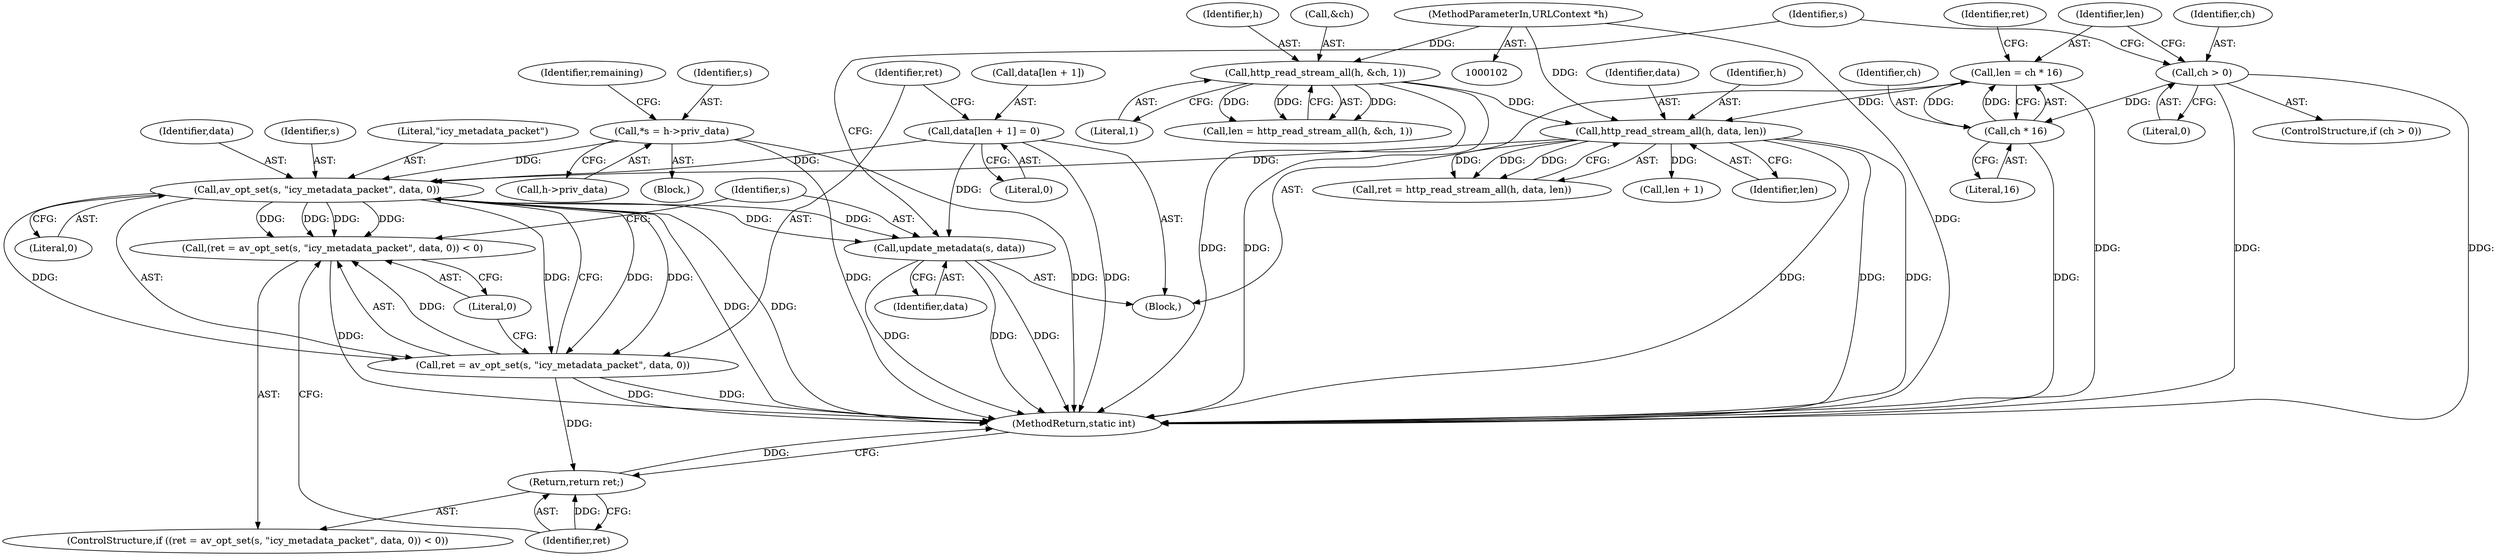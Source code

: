 digraph "0_FFmpeg_2a05c8f813de6f2278827734bf8102291e7484aa_8@pointer" {
"1000182" [label="(Call,av_opt_set(s, \"icy_metadata_packet\", data, 0))"];
"1000107" [label="(Call,*s = h->priv_data)"];
"1000171" [label="(Call,data[len + 1] = 0)"];
"1000161" [label="(Call,http_read_stream_all(h, data, len))"];
"1000136" [label="(Call,http_read_stream_all(h, &ch, 1))"];
"1000103" [label="(MethodParameterIn,URLContext *h)"];
"1000154" [label="(Call,len = ch * 16)"];
"1000156" [label="(Call,ch * 16)"];
"1000148" [label="(Call,ch > 0)"];
"1000179" [label="(Call,(ret = av_opt_set(s, \"icy_metadata_packet\", data, 0)) < 0)"];
"1000180" [label="(Call,ret = av_opt_set(s, \"icy_metadata_packet\", data, 0))"];
"1000188" [label="(Return,return ret;)"];
"1000190" [label="(Call,update_metadata(s, data))"];
"1000180" [label="(Call,ret = av_opt_set(s, \"icy_metadata_packet\", data, 0))"];
"1000157" [label="(Identifier,ch)"];
"1000114" [label="(Identifier,remaining)"];
"1000134" [label="(Call,len = http_read_stream_all(h, &ch, 1))"];
"1000186" [label="(Literal,0)"];
"1000137" [label="(Identifier,h)"];
"1000160" [label="(Identifier,ret)"];
"1000184" [label="(Literal,\"icy_metadata_packet\")"];
"1000136" [label="(Call,http_read_stream_all(h, &ch, 1))"];
"1000148" [label="(Call,ch > 0)"];
"1000179" [label="(Call,(ret = av_opt_set(s, \"icy_metadata_packet\", data, 0)) < 0)"];
"1000151" [label="(Block,)"];
"1000172" [label="(Call,data[len + 1])"];
"1000107" [label="(Call,*s = h->priv_data)"];
"1000174" [label="(Call,len + 1)"];
"1000178" [label="(ControlStructure,if ((ret = av_opt_set(s, \"icy_metadata_packet\", data, 0)) < 0))"];
"1000161" [label="(Call,http_read_stream_all(h, data, len))"];
"1000177" [label="(Literal,0)"];
"1000181" [label="(Identifier,ret)"];
"1000188" [label="(Return,return ret;)"];
"1000189" [label="(Identifier,ret)"];
"1000191" [label="(Identifier,s)"];
"1000187" [label="(Literal,0)"];
"1000195" [label="(Identifier,s)"];
"1000164" [label="(Identifier,len)"];
"1000163" [label="(Identifier,data)"];
"1000103" [label="(MethodParameterIn,URLContext *h)"];
"1000159" [label="(Call,ret = http_read_stream_all(h, data, len))"];
"1000207" [label="(MethodReturn,static int)"];
"1000147" [label="(ControlStructure,if (ch > 0))"];
"1000156" [label="(Call,ch * 16)"];
"1000185" [label="(Identifier,data)"];
"1000150" [label="(Literal,0)"];
"1000192" [label="(Identifier,data)"];
"1000140" [label="(Literal,1)"];
"1000108" [label="(Identifier,s)"];
"1000158" [label="(Literal,16)"];
"1000182" [label="(Call,av_opt_set(s, \"icy_metadata_packet\", data, 0))"];
"1000171" [label="(Call,data[len + 1] = 0)"];
"1000190" [label="(Call,update_metadata(s, data))"];
"1000183" [label="(Identifier,s)"];
"1000155" [label="(Identifier,len)"];
"1000162" [label="(Identifier,h)"];
"1000149" [label="(Identifier,ch)"];
"1000138" [label="(Call,&ch)"];
"1000105" [label="(Block,)"];
"1000109" [label="(Call,h->priv_data)"];
"1000154" [label="(Call,len = ch * 16)"];
"1000182" -> "1000180"  [label="AST: "];
"1000182" -> "1000186"  [label="CFG: "];
"1000183" -> "1000182"  [label="AST: "];
"1000184" -> "1000182"  [label="AST: "];
"1000185" -> "1000182"  [label="AST: "];
"1000186" -> "1000182"  [label="AST: "];
"1000180" -> "1000182"  [label="CFG: "];
"1000182" -> "1000207"  [label="DDG: "];
"1000182" -> "1000207"  [label="DDG: "];
"1000182" -> "1000179"  [label="DDG: "];
"1000182" -> "1000179"  [label="DDG: "];
"1000182" -> "1000179"  [label="DDG: "];
"1000182" -> "1000179"  [label="DDG: "];
"1000182" -> "1000180"  [label="DDG: "];
"1000182" -> "1000180"  [label="DDG: "];
"1000182" -> "1000180"  [label="DDG: "];
"1000182" -> "1000180"  [label="DDG: "];
"1000107" -> "1000182"  [label="DDG: "];
"1000171" -> "1000182"  [label="DDG: "];
"1000161" -> "1000182"  [label="DDG: "];
"1000182" -> "1000190"  [label="DDG: "];
"1000182" -> "1000190"  [label="DDG: "];
"1000107" -> "1000105"  [label="AST: "];
"1000107" -> "1000109"  [label="CFG: "];
"1000108" -> "1000107"  [label="AST: "];
"1000109" -> "1000107"  [label="AST: "];
"1000114" -> "1000107"  [label="CFG: "];
"1000107" -> "1000207"  [label="DDG: "];
"1000107" -> "1000207"  [label="DDG: "];
"1000171" -> "1000151"  [label="AST: "];
"1000171" -> "1000177"  [label="CFG: "];
"1000172" -> "1000171"  [label="AST: "];
"1000177" -> "1000171"  [label="AST: "];
"1000181" -> "1000171"  [label="CFG: "];
"1000171" -> "1000207"  [label="DDG: "];
"1000171" -> "1000190"  [label="DDG: "];
"1000161" -> "1000159"  [label="AST: "];
"1000161" -> "1000164"  [label="CFG: "];
"1000162" -> "1000161"  [label="AST: "];
"1000163" -> "1000161"  [label="AST: "];
"1000164" -> "1000161"  [label="AST: "];
"1000159" -> "1000161"  [label="CFG: "];
"1000161" -> "1000207"  [label="DDG: "];
"1000161" -> "1000207"  [label="DDG: "];
"1000161" -> "1000207"  [label="DDG: "];
"1000161" -> "1000159"  [label="DDG: "];
"1000161" -> "1000159"  [label="DDG: "];
"1000161" -> "1000159"  [label="DDG: "];
"1000136" -> "1000161"  [label="DDG: "];
"1000103" -> "1000161"  [label="DDG: "];
"1000154" -> "1000161"  [label="DDG: "];
"1000161" -> "1000174"  [label="DDG: "];
"1000136" -> "1000134"  [label="AST: "];
"1000136" -> "1000140"  [label="CFG: "];
"1000137" -> "1000136"  [label="AST: "];
"1000138" -> "1000136"  [label="AST: "];
"1000140" -> "1000136"  [label="AST: "];
"1000134" -> "1000136"  [label="CFG: "];
"1000136" -> "1000207"  [label="DDG: "];
"1000136" -> "1000207"  [label="DDG: "];
"1000136" -> "1000134"  [label="DDG: "];
"1000136" -> "1000134"  [label="DDG: "];
"1000136" -> "1000134"  [label="DDG: "];
"1000103" -> "1000136"  [label="DDG: "];
"1000103" -> "1000102"  [label="AST: "];
"1000103" -> "1000207"  [label="DDG: "];
"1000154" -> "1000151"  [label="AST: "];
"1000154" -> "1000156"  [label="CFG: "];
"1000155" -> "1000154"  [label="AST: "];
"1000156" -> "1000154"  [label="AST: "];
"1000160" -> "1000154"  [label="CFG: "];
"1000154" -> "1000207"  [label="DDG: "];
"1000156" -> "1000154"  [label="DDG: "];
"1000156" -> "1000154"  [label="DDG: "];
"1000156" -> "1000158"  [label="CFG: "];
"1000157" -> "1000156"  [label="AST: "];
"1000158" -> "1000156"  [label="AST: "];
"1000156" -> "1000207"  [label="DDG: "];
"1000148" -> "1000156"  [label="DDG: "];
"1000148" -> "1000147"  [label="AST: "];
"1000148" -> "1000150"  [label="CFG: "];
"1000149" -> "1000148"  [label="AST: "];
"1000150" -> "1000148"  [label="AST: "];
"1000155" -> "1000148"  [label="CFG: "];
"1000195" -> "1000148"  [label="CFG: "];
"1000148" -> "1000207"  [label="DDG: "];
"1000148" -> "1000207"  [label="DDG: "];
"1000179" -> "1000178"  [label="AST: "];
"1000179" -> "1000187"  [label="CFG: "];
"1000180" -> "1000179"  [label="AST: "];
"1000187" -> "1000179"  [label="AST: "];
"1000189" -> "1000179"  [label="CFG: "];
"1000191" -> "1000179"  [label="CFG: "];
"1000179" -> "1000207"  [label="DDG: "];
"1000180" -> "1000179"  [label="DDG: "];
"1000181" -> "1000180"  [label="AST: "];
"1000187" -> "1000180"  [label="CFG: "];
"1000180" -> "1000207"  [label="DDG: "];
"1000180" -> "1000207"  [label="DDG: "];
"1000180" -> "1000188"  [label="DDG: "];
"1000188" -> "1000178"  [label="AST: "];
"1000188" -> "1000189"  [label="CFG: "];
"1000189" -> "1000188"  [label="AST: "];
"1000207" -> "1000188"  [label="CFG: "];
"1000188" -> "1000207"  [label="DDG: "];
"1000189" -> "1000188"  [label="DDG: "];
"1000190" -> "1000151"  [label="AST: "];
"1000190" -> "1000192"  [label="CFG: "];
"1000191" -> "1000190"  [label="AST: "];
"1000192" -> "1000190"  [label="AST: "];
"1000195" -> "1000190"  [label="CFG: "];
"1000190" -> "1000207"  [label="DDG: "];
"1000190" -> "1000207"  [label="DDG: "];
"1000190" -> "1000207"  [label="DDG: "];
}
